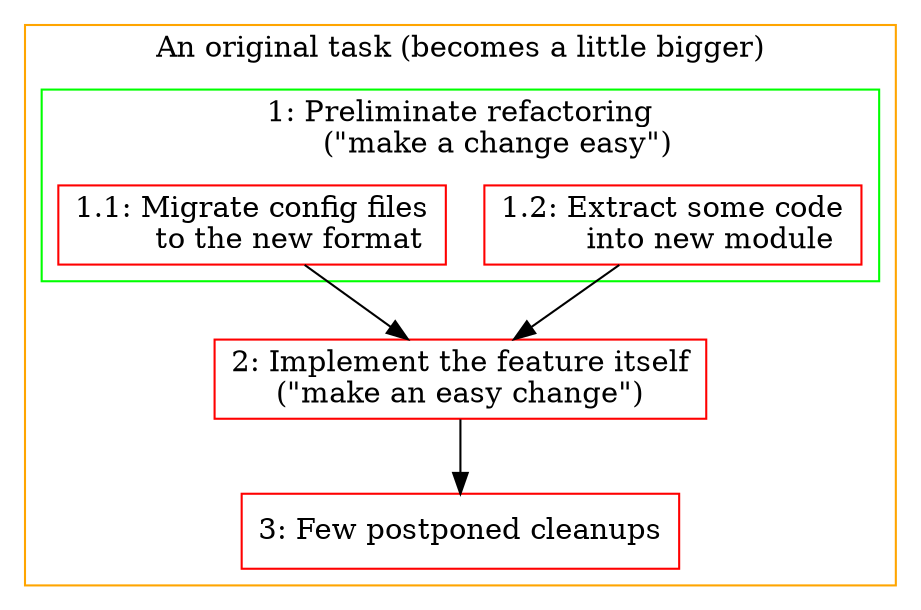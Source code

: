 digraph g {
node [shape=box, color=red];
edge [color=black];
subgraph cluster_0 {
    color=orange;
    label = "An original task (becomes a little bigger)";
    subgraph cluster_1 {
        color = green;
        label="1: Preliminate refactoring
        (&quot;make a change easy&quot;)";

        5 [label="1.2: Extract some code
        into new module"];
        6 [label="1.1: Migrate config files
        to the new format"];
    }
3 [label="2: Implement the feature itself
(&quot;make an easy change&quot;)"];
4 [label="3: Few postponed cleanups"];
5 -> 3;
6 -> 3
3 -> 4;
}
}
